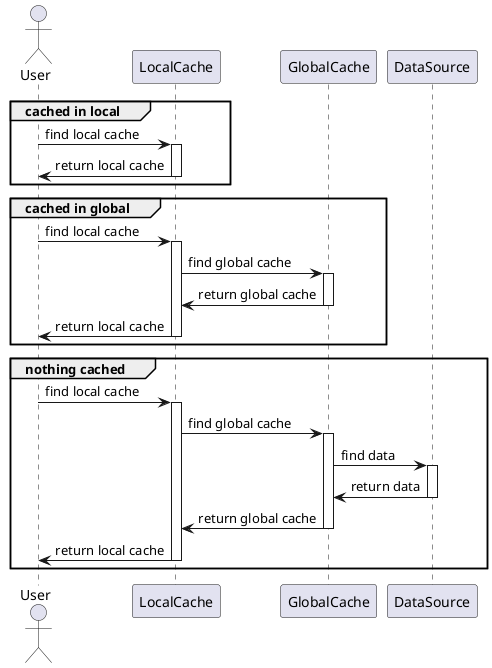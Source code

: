 @startuml

actor User as user
participant LocalCache as local
participant GlobalCache as global
participant DataSource as data

group cached in local
	user -> local : find local cache
	activate local
	user <- local : return local cache
	deactivate local
end
'newpage

group cached in global
	user -> local : find local cache
	activate local

	local -> global : find global cache
	activate global
	local <- global : return global cache
	deactivate global

	user <- local : return local cache
	deactivate local
end
'newpage

group nothing cached
	user -> local : find local cache
	activate local

	local -> global : find global cache
	activate global

	global -> data : find data
	activate data
	global <- data : return data
	deactivate data

	local <- global : return global cache
	deactivate global

	user <- local : return local cache
	deactivate local
end
@enduml